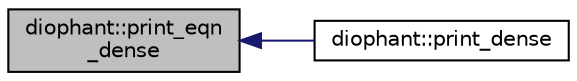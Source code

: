 digraph "diophant::print_eqn_dense"
{
  edge [fontname="Helvetica",fontsize="10",labelfontname="Helvetica",labelfontsize="10"];
  node [fontname="Helvetica",fontsize="10",shape=record];
  rankdir="LR";
  Node457 [label="diophant::print_eqn\l_dense",height=0.2,width=0.4,color="black", fillcolor="grey75", style="filled", fontcolor="black"];
  Node457 -> Node458 [dir="back",color="midnightblue",fontsize="10",style="solid",fontname="Helvetica"];
  Node458 [label="diophant::print_dense",height=0.2,width=0.4,color="black", fillcolor="white", style="filled",URL="$d7/d9c/classdiophant.html#a4ba4636bf9e11e80978d64c2dc91fdaa"];
}
